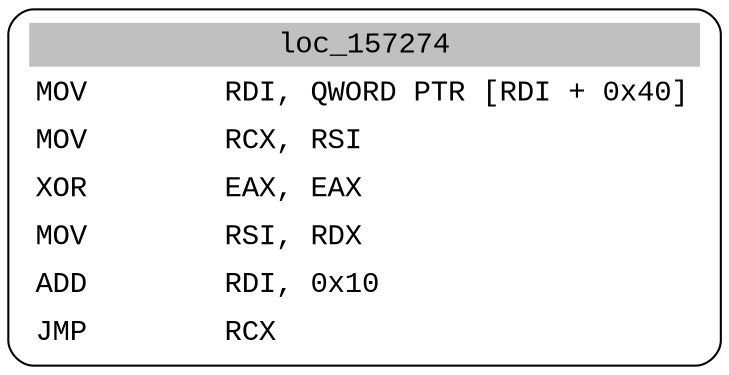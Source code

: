 digraph asm_graph {
1941 [
shape="Mrecord" fontname="Courier New"label =<<table border="0" cellborder="0" cellpadding="3"><tr><td align="center" colspan="2" bgcolor="grey">loc_157274</td></tr><tr><td align="left">MOV        RDI, QWORD PTR [RDI + 0x40]</td></tr><tr><td align="left">MOV        RCX, RSI</td></tr><tr><td align="left">XOR        EAX, EAX</td></tr><tr><td align="left">MOV        RSI, RDX</td></tr><tr><td align="left">ADD        RDI, 0x10</td></tr><tr><td align="left">JMP        RCX</td></tr></table>> ];
}